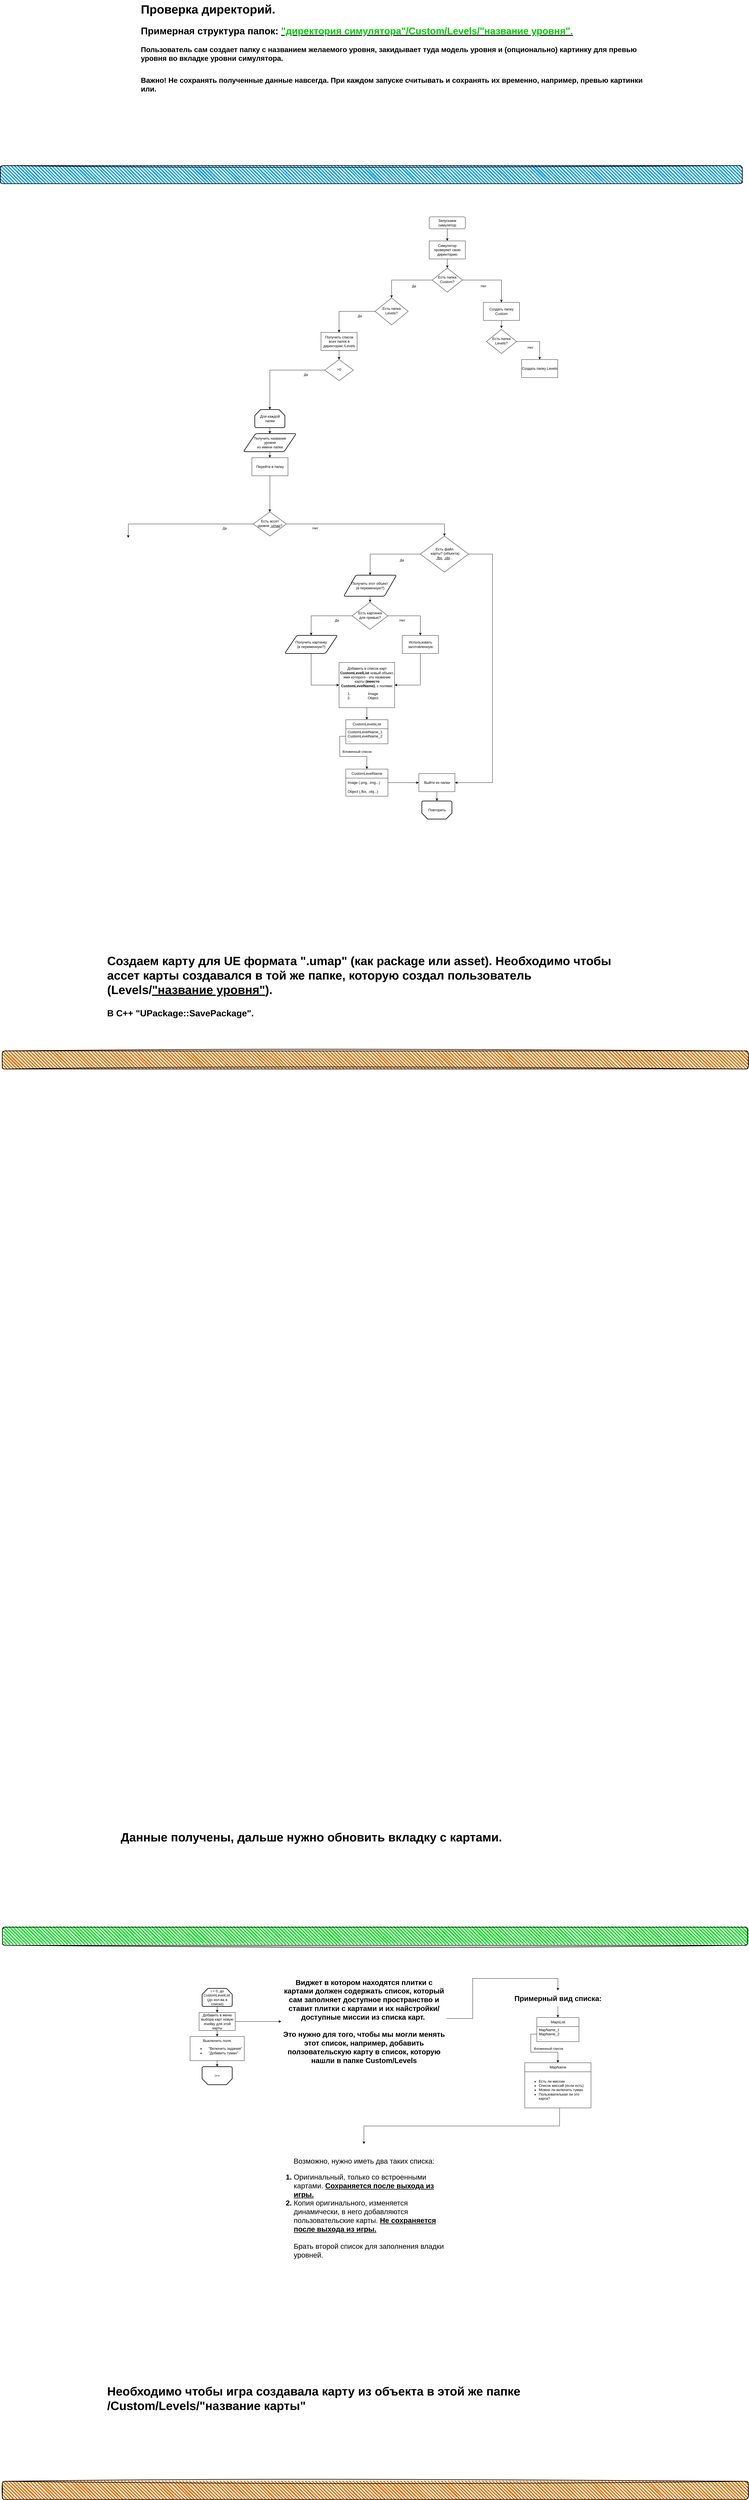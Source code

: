 <mxfile version="24.7.17">
  <diagram id="C5RBs43oDa-KdzZeNtuy" name="Page-1">
    <mxGraphModel dx="3733" dy="1143" grid="1" gridSize="10" guides="1" tooltips="1" connect="1" arrows="1" fold="1" page="1" pageScale="1" pageWidth="827" pageHeight="1169" math="0" shadow="0">
      <root>
        <mxCell id="WIyWlLk6GJQsqaUBKTNV-0" />
        <mxCell id="WIyWlLk6GJQsqaUBKTNV-1" parent="WIyWlLk6GJQsqaUBKTNV-0" />
        <mxCell id="UY7usDceXEYGodv1GObX-132" value="" style="rounded=1;whiteSpace=wrap;html=1;strokeWidth=2;fillWeight=4;hachureGap=8;hachureAngle=45;fillColor=#1ba1e2;sketch=1;" vertex="1" parent="WIyWlLk6GJQsqaUBKTNV-1">
          <mxGeometry x="-825" y="550" width="2465" height="60" as="geometry" />
        </mxCell>
        <mxCell id="UY7usDceXEYGodv1GObX-50" style="edgeStyle=orthogonalEdgeStyle;rounded=0;orthogonalLoop=1;jettySize=auto;html=1;entryX=0.5;entryY=0;entryDx=0;entryDy=0;" edge="1" parent="WIyWlLk6GJQsqaUBKTNV-1" source="UY7usDceXEYGodv1GObX-1" target="UY7usDceXEYGodv1GObX-72">
          <mxGeometry relative="1" as="geometry" />
        </mxCell>
        <mxCell id="UY7usDceXEYGodv1GObX-1" value="Запускаем симулятор" style="rounded=1;whiteSpace=wrap;html=1;fontSize=12;glass=0;strokeWidth=1;shadow=0;" vertex="1" parent="WIyWlLk6GJQsqaUBKTNV-1">
          <mxGeometry x="600" y="720" width="120" height="40" as="geometry" />
        </mxCell>
        <mxCell id="UY7usDceXEYGodv1GObX-53" style="edgeStyle=orthogonalEdgeStyle;rounded=0;orthogonalLoop=1;jettySize=auto;html=1;entryX=0.5;entryY=0;entryDx=0;entryDy=0;" edge="1" parent="WIyWlLk6GJQsqaUBKTNV-1" source="UY7usDceXEYGodv1GObX-4" target="UY7usDceXEYGodv1GObX-74">
          <mxGeometry relative="1" as="geometry" />
        </mxCell>
        <mxCell id="UY7usDceXEYGodv1GObX-62" value="Нет" style="edgeLabel;html=1;align=center;verticalAlign=middle;resizable=0;points=[];" vertex="1" connectable="0" parent="UY7usDceXEYGodv1GObX-53">
          <mxGeometry x="-0.846" y="-2" relative="1" as="geometry">
            <mxPoint x="54" y="18" as="offset" />
          </mxGeometry>
        </mxCell>
        <mxCell id="UY7usDceXEYGodv1GObX-54" style="edgeStyle=orthogonalEdgeStyle;rounded=0;orthogonalLoop=1;jettySize=auto;html=1;entryX=0.5;entryY=0;entryDx=0;entryDy=0;" edge="1" parent="WIyWlLk6GJQsqaUBKTNV-1" source="UY7usDceXEYGodv1GObX-4" target="UY7usDceXEYGodv1GObX-67">
          <mxGeometry relative="1" as="geometry">
            <mxPoint x="-80" y="950" as="targetPoint" />
          </mxGeometry>
        </mxCell>
        <mxCell id="UY7usDceXEYGodv1GObX-154" value="Да" style="edgeLabel;html=1;align=center;verticalAlign=middle;resizable=0;points=[];" vertex="1" connectable="0" parent="UY7usDceXEYGodv1GObX-54">
          <mxGeometry x="-0.286" y="1" relative="1" as="geometry">
            <mxPoint x="8" y="19" as="offset" />
          </mxGeometry>
        </mxCell>
        <mxCell id="UY7usDceXEYGodv1GObX-4" value="Есть папка Custom?" style="rhombus;whiteSpace=wrap;html=1;shadow=0;fontFamily=Helvetica;fontSize=12;align=center;strokeWidth=1;spacing=6;spacingTop=-4;" vertex="1" parent="WIyWlLk6GJQsqaUBKTNV-1">
          <mxGeometry x="610" y="890" width="100" height="80" as="geometry" />
        </mxCell>
        <mxCell id="UY7usDceXEYGodv1GObX-11" value="&lt;h1 style=&quot;margin-top: 0px;&quot;&gt;&lt;font style=&quot;&quot;&gt;&lt;span style=&quot;font-size: 40px;&quot;&gt;Проверка директорий.&lt;/span&gt;&lt;br&gt;&lt;br&gt;&lt;font style=&quot;font-size: 32px;&quot;&gt;Примерная структура папок: &lt;u&gt;&lt;font color=&quot;#00cc00&quot;&gt;&quot;директория симулятора&quot;/Custom/Levels/&quot;название уровня&quot;&lt;/font&gt;&lt;font color=&quot;#00cc00&quot;&gt;.&lt;br&gt;&lt;/font&gt;&lt;/u&gt;&lt;/font&gt;&lt;br&gt;Пользователь сам создает папку с названием желаемого уровня, закидывает туда модель уровня и (опционально) картинку для превью уровня во вкладке уровни симулятора.&lt;br&gt;&lt;br&gt;&lt;/font&gt;&lt;/h1&gt;&lt;div&gt;&lt;h1 style=&quot;margin-top: 0px;&quot;&gt;Важно! Не сохранять полученные данные навсегда. При каждом запуске считывать и сохранять их временно, например, превью картинки или.&lt;/h1&gt;&lt;/div&gt;&lt;p&gt;&lt;/p&gt;" style="text;html=1;whiteSpace=wrap;overflow=hidden;rounded=0;" vertex="1" parent="WIyWlLk6GJQsqaUBKTNV-1">
          <mxGeometry x="-360" width="1670" height="550" as="geometry" />
        </mxCell>
        <mxCell id="UY7usDceXEYGodv1GObX-56" style="edgeStyle=orthogonalEdgeStyle;rounded=0;orthogonalLoop=1;jettySize=auto;html=1;entryX=0.5;entryY=0;entryDx=0;entryDy=0;" edge="1" parent="WIyWlLk6GJQsqaUBKTNV-1" source="UY7usDceXEYGodv1GObX-23" target="UY7usDceXEYGodv1GObX-76">
          <mxGeometry relative="1" as="geometry">
            <mxPoint x="1040" y="1204" as="targetPoint" />
          </mxGeometry>
        </mxCell>
        <mxCell id="UY7usDceXEYGodv1GObX-63" value="Нет" style="edgeLabel;html=1;align=center;verticalAlign=middle;resizable=0;points=[];" vertex="1" connectable="0" parent="UY7usDceXEYGodv1GObX-56">
          <mxGeometry x="-0.339" y="-1" relative="1" as="geometry">
            <mxPoint y="19" as="offset" />
          </mxGeometry>
        </mxCell>
        <mxCell id="UY7usDceXEYGodv1GObX-23" value="Есть папка Levels?" style="rhombus;whiteSpace=wrap;html=1;shadow=0;fontFamily=Helvetica;fontSize=12;align=center;strokeWidth=1;spacing=6;spacingTop=-4;" vertex="1" parent="WIyWlLk6GJQsqaUBKTNV-1">
          <mxGeometry x="790" y="1094" width="100" height="80" as="geometry" />
        </mxCell>
        <mxCell id="UY7usDceXEYGodv1GObX-58" style="edgeStyle=orthogonalEdgeStyle;rounded=0;orthogonalLoop=1;jettySize=auto;html=1;entryX=0.5;entryY=0;entryDx=0;entryDy=0;" edge="1" parent="WIyWlLk6GJQsqaUBKTNV-1" source="UY7usDceXEYGodv1GObX-29" target="UY7usDceXEYGodv1GObX-127">
          <mxGeometry relative="1" as="geometry">
            <mxPoint x="406.5" y="1920" as="targetPoint" />
          </mxGeometry>
        </mxCell>
        <mxCell id="UY7usDceXEYGodv1GObX-64" value="Да" style="edgeLabel;html=1;align=center;verticalAlign=middle;resizable=0;points=[];" vertex="1" connectable="0" parent="UY7usDceXEYGodv1GObX-58">
          <mxGeometry x="-0.477" y="2" relative="1" as="geometry">
            <mxPoint y="18" as="offset" />
          </mxGeometry>
        </mxCell>
        <mxCell id="UY7usDceXEYGodv1GObX-184" style="edgeStyle=orthogonalEdgeStyle;rounded=0;orthogonalLoop=1;jettySize=auto;html=1;entryX=1;entryY=0.5;entryDx=0;entryDy=0;" edge="1" parent="WIyWlLk6GJQsqaUBKTNV-1" source="UY7usDceXEYGodv1GObX-29" target="UY7usDceXEYGodv1GObX-182">
          <mxGeometry relative="1" as="geometry">
            <Array as="points">
              <mxPoint x="810" y="1840" />
              <mxPoint x="810" y="2599" />
            </Array>
          </mxGeometry>
        </mxCell>
        <mxCell id="UY7usDceXEYGodv1GObX-29" value="Есть файл&lt;br&gt;&amp;nbsp;карты? (объекта)&lt;br&gt;&lt;u&gt;.fbx&lt;/u&gt;, &lt;u&gt;.obj&lt;/u&gt;..." style="rhombus;whiteSpace=wrap;html=1;shadow=0;fontFamily=Helvetica;fontSize=12;align=center;strokeWidth=1;spacing=6;spacingTop=-4;" vertex="1" parent="WIyWlLk6GJQsqaUBKTNV-1">
          <mxGeometry x="570.5" y="1780" width="160" height="120" as="geometry" />
        </mxCell>
        <mxCell id="UY7usDceXEYGodv1GObX-59" style="edgeStyle=orthogonalEdgeStyle;rounded=0;orthogonalLoop=1;jettySize=auto;html=1;entryX=0.5;entryY=0;entryDx=0;entryDy=0;" edge="1" parent="WIyWlLk6GJQsqaUBKTNV-1" source="UY7usDceXEYGodv1GObX-38" target="UY7usDceXEYGodv1GObX-137">
          <mxGeometry relative="1" as="geometry">
            <mxPoint x="570.5" y="2080" as="targetPoint" />
          </mxGeometry>
        </mxCell>
        <mxCell id="UY7usDceXEYGodv1GObX-65" value="Нет" style="edgeLabel;html=1;align=center;verticalAlign=middle;resizable=0;points=[];" vertex="1" connectable="0" parent="UY7usDceXEYGodv1GObX-59">
          <mxGeometry x="-0.47" y="-1" relative="1" as="geometry">
            <mxPoint x="1" y="14" as="offset" />
          </mxGeometry>
        </mxCell>
        <mxCell id="UY7usDceXEYGodv1GObX-60" style="edgeStyle=orthogonalEdgeStyle;rounded=0;orthogonalLoop=1;jettySize=auto;html=1;entryX=0.5;entryY=0;entryDx=0;entryDy=0;" edge="1" parent="WIyWlLk6GJQsqaUBKTNV-1" source="UY7usDceXEYGodv1GObX-38" target="UY7usDceXEYGodv1GObX-130">
          <mxGeometry relative="1" as="geometry">
            <mxPoint x="207.5" y="2100" as="targetPoint" />
          </mxGeometry>
        </mxCell>
        <mxCell id="UY7usDceXEYGodv1GObX-66" value="Да" style="edgeLabel;html=1;align=center;verticalAlign=middle;resizable=0;points=[];" vertex="1" connectable="0" parent="UY7usDceXEYGodv1GObX-60">
          <mxGeometry x="-0.495" relative="1" as="geometry">
            <mxPoint y="15" as="offset" />
          </mxGeometry>
        </mxCell>
        <mxCell id="UY7usDceXEYGodv1GObX-38" value="Есть картинка &lt;br&gt;для превью?" style="rhombus;whiteSpace=wrap;html=1;shadow=0;fontFamily=Helvetica;fontSize=12;align=center;strokeWidth=1;spacing=6;spacingTop=-4;" vertex="1" parent="WIyWlLk6GJQsqaUBKTNV-1">
          <mxGeometry x="343.84" y="2000" width="119" height="90" as="geometry" />
        </mxCell>
        <mxCell id="UY7usDceXEYGodv1GObX-68" style="edgeStyle=orthogonalEdgeStyle;rounded=0;orthogonalLoop=1;jettySize=auto;html=1;entryX=0.5;entryY=0;entryDx=0;entryDy=0;" edge="1" parent="WIyWlLk6GJQsqaUBKTNV-1" source="UY7usDceXEYGodv1GObX-67" target="UY7usDceXEYGodv1GObX-77">
          <mxGeometry relative="1" as="geometry">
            <mxPoint x="301.5" y="1114" as="targetPoint" />
          </mxGeometry>
        </mxCell>
        <mxCell id="UY7usDceXEYGodv1GObX-69" value="Да" style="edgeLabel;html=1;align=center;verticalAlign=middle;resizable=0;points=[];" vertex="1" connectable="0" parent="UY7usDceXEYGodv1GObX-68">
          <mxGeometry x="-0.463" relative="1" as="geometry">
            <mxPoint y="15" as="offset" />
          </mxGeometry>
        </mxCell>
        <mxCell id="UY7usDceXEYGodv1GObX-67" value="Есть папка Levels?" style="rhombus;whiteSpace=wrap;html=1;shadow=0;fontFamily=Helvetica;fontSize=12;align=center;strokeWidth=1;spacing=6;spacingTop=-4;" vertex="1" parent="WIyWlLk6GJQsqaUBKTNV-1">
          <mxGeometry x="420" y="989" width="110" height="90" as="geometry" />
        </mxCell>
        <mxCell id="UY7usDceXEYGodv1GObX-73" style="edgeStyle=orthogonalEdgeStyle;rounded=0;orthogonalLoop=1;jettySize=auto;html=1;entryX=0.5;entryY=0;entryDx=0;entryDy=0;" edge="1" parent="WIyWlLk6GJQsqaUBKTNV-1" source="UY7usDceXEYGodv1GObX-72" target="UY7usDceXEYGodv1GObX-4">
          <mxGeometry relative="1" as="geometry" />
        </mxCell>
        <mxCell id="UY7usDceXEYGodv1GObX-72" value="Симулятор проверяет свою директорию" style="rounded=0;whiteSpace=wrap;html=1;" vertex="1" parent="WIyWlLk6GJQsqaUBKTNV-1">
          <mxGeometry x="600" y="800" width="120" height="60" as="geometry" />
        </mxCell>
        <mxCell id="UY7usDceXEYGodv1GObX-75" style="edgeStyle=orthogonalEdgeStyle;rounded=0;orthogonalLoop=1;jettySize=auto;html=1;entryX=0.5;entryY=-0.05;entryDx=0;entryDy=0;entryPerimeter=0;" edge="1" parent="WIyWlLk6GJQsqaUBKTNV-1" source="UY7usDceXEYGodv1GObX-74" target="UY7usDceXEYGodv1GObX-23">
          <mxGeometry relative="1" as="geometry">
            <mxPoint x="959" y="1094" as="targetPoint" />
          </mxGeometry>
        </mxCell>
        <mxCell id="UY7usDceXEYGodv1GObX-74" value="Создать папку Custom" style="rounded=0;whiteSpace=wrap;html=1;" vertex="1" parent="WIyWlLk6GJQsqaUBKTNV-1">
          <mxGeometry x="780" y="1004" width="120" height="60" as="geometry" />
        </mxCell>
        <mxCell id="UY7usDceXEYGodv1GObX-76" value="Создать папку Levels" style="rounded=0;whiteSpace=wrap;html=1;" vertex="1" parent="WIyWlLk6GJQsqaUBKTNV-1">
          <mxGeometry x="907" y="1194" width="120" height="60" as="geometry" />
        </mxCell>
        <mxCell id="UY7usDceXEYGodv1GObX-80" style="edgeStyle=orthogonalEdgeStyle;rounded=0;orthogonalLoop=1;jettySize=auto;html=1;entryX=0.5;entryY=0;entryDx=0;entryDy=0;" edge="1" parent="WIyWlLk6GJQsqaUBKTNV-1" source="UY7usDceXEYGodv1GObX-77" target="UY7usDceXEYGodv1GObX-79">
          <mxGeometry relative="1" as="geometry" />
        </mxCell>
        <mxCell id="UY7usDceXEYGodv1GObX-77" value="Получить список всех папок в директории /Levels" style="rounded=0;whiteSpace=wrap;html=1;" vertex="1" parent="WIyWlLk6GJQsqaUBKTNV-1">
          <mxGeometry x="240.5" y="1104" width="120" height="60" as="geometry" />
        </mxCell>
        <mxCell id="UY7usDceXEYGodv1GObX-87" style="edgeStyle=orthogonalEdgeStyle;rounded=0;orthogonalLoop=1;jettySize=auto;html=1;entryX=0.5;entryY=0;entryDx=0;entryDy=0;entryPerimeter=0;" edge="1" parent="WIyWlLk6GJQsqaUBKTNV-1" source="UY7usDceXEYGodv1GObX-79" target="UY7usDceXEYGodv1GObX-92">
          <mxGeometry relative="1" as="geometry">
            <mxPoint x="70" y="1280" as="targetPoint" />
          </mxGeometry>
        </mxCell>
        <mxCell id="UY7usDceXEYGodv1GObX-88" value="Да" style="edgeLabel;html=1;align=center;verticalAlign=middle;resizable=0;points=[];" vertex="1" connectable="0" parent="UY7usDceXEYGodv1GObX-87">
          <mxGeometry x="-0.236" y="1" relative="1" as="geometry">
            <mxPoint x="57" y="14" as="offset" />
          </mxGeometry>
        </mxCell>
        <mxCell id="UY7usDceXEYGodv1GObX-79" value="&amp;gt;0" style="rhombus;whiteSpace=wrap;html=1;shadow=0;fontFamily=Helvetica;fontSize=12;align=center;strokeWidth=1;spacing=6;spacingTop=-4;" vertex="1" parent="WIyWlLk6GJQsqaUBKTNV-1">
          <mxGeometry x="253" y="1194" width="95" height="70" as="geometry" />
        </mxCell>
        <mxCell id="UY7usDceXEYGodv1GObX-97" style="edgeStyle=orthogonalEdgeStyle;rounded=0;orthogonalLoop=1;jettySize=auto;html=1;entryX=0.5;entryY=0;entryDx=0;entryDy=0;" edge="1" parent="WIyWlLk6GJQsqaUBKTNV-1" source="UY7usDceXEYGodv1GObX-92" target="UY7usDceXEYGodv1GObX-122">
          <mxGeometry relative="1" as="geometry">
            <mxPoint x="70.5" y="1440" as="targetPoint" />
          </mxGeometry>
        </mxCell>
        <mxCell id="UY7usDceXEYGodv1GObX-92" value="Для каждой папки" style="strokeWidth=2;html=1;shape=mxgraph.flowchart.loop_limit;whiteSpace=wrap;" vertex="1" parent="WIyWlLk6GJQsqaUBKTNV-1">
          <mxGeometry x="20.5" y="1360" width="100" height="60" as="geometry" />
        </mxCell>
        <mxCell id="UY7usDceXEYGodv1GObX-93" value="Повторить" style="strokeWidth=2;html=1;shape=mxgraph.flowchart.loop_limit;whiteSpace=wrap;flipV=1;" vertex="1" parent="WIyWlLk6GJQsqaUBKTNV-1">
          <mxGeometry x="575.5" y="2660" width="100" height="60" as="geometry" />
        </mxCell>
        <mxCell id="UY7usDceXEYGodv1GObX-107" value="CustomLevelName" style="swimlane;fontStyle=0;childLayout=stackLayout;horizontal=1;startSize=30;horizontalStack=0;resizeParent=1;resizeParentMax=0;resizeLast=0;collapsible=1;marginBottom=0;whiteSpace=wrap;html=1;" vertex="1" parent="WIyWlLk6GJQsqaUBKTNV-1">
          <mxGeometry x="322.84" y="2554" width="140" height="90" as="geometry" />
        </mxCell>
        <mxCell id="UY7usDceXEYGodv1GObX-109" value="Image (.png, .img...)" style="text;strokeColor=none;fillColor=none;align=left;verticalAlign=middle;spacingLeft=4;spacingRight=4;overflow=hidden;points=[[0,0.5],[1,0.5]];portConstraint=eastwest;rotatable=0;whiteSpace=wrap;html=1;" vertex="1" parent="UY7usDceXEYGodv1GObX-107">
          <mxGeometry y="30" width="140" height="30" as="geometry" />
        </mxCell>
        <mxCell id="UY7usDceXEYGodv1GObX-110" value="Object (.fbx, .obj...)" style="text;strokeColor=none;fillColor=none;align=left;verticalAlign=middle;spacingLeft=4;spacingRight=4;overflow=hidden;points=[[0,0.5],[1,0.5]];portConstraint=eastwest;rotatable=0;whiteSpace=wrap;html=1;" vertex="1" parent="UY7usDceXEYGodv1GObX-107">
          <mxGeometry y="60" width="140" height="30" as="geometry" />
        </mxCell>
        <mxCell id="UY7usDceXEYGodv1GObX-111" value="CustomLevelsList" style="swimlane;fontStyle=0;childLayout=stackLayout;horizontal=1;startSize=30;horizontalStack=0;resizeParent=1;resizeParentMax=0;resizeLast=0;collapsible=1;marginBottom=0;whiteSpace=wrap;html=1;" vertex="1" parent="WIyWlLk6GJQsqaUBKTNV-1">
          <mxGeometry x="322.84" y="2390" width="140" height="80" as="geometry" />
        </mxCell>
        <mxCell id="UY7usDceXEYGodv1GObX-112" value="CustomLevelName_1&lt;div&gt;CustomLevelName_2&lt;br&gt;...&lt;/div&gt;" style="text;strokeColor=none;fillColor=none;align=left;verticalAlign=middle;spacingLeft=4;spacingRight=4;overflow=hidden;points=[[0,0.5],[1,0.5]];portConstraint=eastwest;rotatable=0;whiteSpace=wrap;html=1;" vertex="1" parent="UY7usDceXEYGodv1GObX-111">
          <mxGeometry y="30" width="140" height="50" as="geometry" />
        </mxCell>
        <mxCell id="UY7usDceXEYGodv1GObX-115" style="edgeStyle=orthogonalEdgeStyle;rounded=0;orthogonalLoop=1;jettySize=auto;html=1;exitX=0;exitY=0.5;exitDx=0;exitDy=0;entryX=0.5;entryY=0;entryDx=0;entryDy=0;" edge="1" parent="WIyWlLk6GJQsqaUBKTNV-1" source="UY7usDceXEYGodv1GObX-112" target="UY7usDceXEYGodv1GObX-107">
          <mxGeometry relative="1" as="geometry" />
        </mxCell>
        <mxCell id="UY7usDceXEYGodv1GObX-176" value="Вложенный список" style="edgeLabel;html=1;align=center;verticalAlign=middle;resizable=0;points=[];" vertex="1" connectable="0" parent="UY7usDceXEYGodv1GObX-115">
          <mxGeometry x="0.184" y="1" relative="1" as="geometry">
            <mxPoint x="14" y="-15" as="offset" />
          </mxGeometry>
        </mxCell>
        <mxCell id="UY7usDceXEYGodv1GObX-186" style="edgeStyle=orthogonalEdgeStyle;rounded=0;orthogonalLoop=1;jettySize=auto;html=1;entryX=0.5;entryY=0;entryDx=0;entryDy=0;" edge="1" parent="WIyWlLk6GJQsqaUBKTNV-1" source="UY7usDceXEYGodv1GObX-119" target="UY7usDceXEYGodv1GObX-185">
          <mxGeometry relative="1" as="geometry" />
        </mxCell>
        <mxCell id="UY7usDceXEYGodv1GObX-119" value="Перейти в папку" style="rounded=0;whiteSpace=wrap;html=1;" vertex="1" parent="WIyWlLk6GJQsqaUBKTNV-1">
          <mxGeometry x="10.83" y="1520" width="120" height="60" as="geometry" />
        </mxCell>
        <mxCell id="UY7usDceXEYGodv1GObX-124" style="edgeStyle=orthogonalEdgeStyle;rounded=0;orthogonalLoop=1;jettySize=auto;html=1;entryX=0.5;entryY=0;entryDx=0;entryDy=0;" edge="1" parent="WIyWlLk6GJQsqaUBKTNV-1" source="UY7usDceXEYGodv1GObX-122" target="UY7usDceXEYGodv1GObX-119">
          <mxGeometry relative="1" as="geometry">
            <mxPoint x="70.5" y="1500" as="targetPoint" />
            <Array as="points" />
          </mxGeometry>
        </mxCell>
        <mxCell id="UY7usDceXEYGodv1GObX-122" value="Получить название &lt;br&gt;уровня&lt;br&gt;из имени папки" style="shape=parallelogram;html=1;strokeWidth=2;perimeter=parallelogramPerimeter;whiteSpace=wrap;rounded=1;arcSize=12;size=0.23;" vertex="1" parent="WIyWlLk6GJQsqaUBKTNV-1">
          <mxGeometry x="-17.25" y="1440" width="175.5" height="60" as="geometry" />
        </mxCell>
        <mxCell id="UY7usDceXEYGodv1GObX-128" style="edgeStyle=orthogonalEdgeStyle;rounded=0;orthogonalLoop=1;jettySize=auto;html=1;exitX=0.5;exitY=1;exitDx=0;exitDy=0;entryX=0.5;entryY=0;entryDx=0;entryDy=0;" edge="1" parent="WIyWlLk6GJQsqaUBKTNV-1" source="UY7usDceXEYGodv1GObX-127" target="UY7usDceXEYGodv1GObX-38">
          <mxGeometry relative="1" as="geometry" />
        </mxCell>
        <mxCell id="UY7usDceXEYGodv1GObX-127" value="Получить этот объект&amp;nbsp;&lt;br&gt;(в переменную?)" style="shape=parallelogram;html=1;strokeWidth=2;perimeter=parallelogramPerimeter;whiteSpace=wrap;rounded=1;arcSize=12;size=0.23;" vertex="1" parent="WIyWlLk6GJQsqaUBKTNV-1">
          <mxGeometry x="316" y="1910" width="175.5" height="70" as="geometry" />
        </mxCell>
        <mxCell id="UY7usDceXEYGodv1GObX-143" style="edgeStyle=orthogonalEdgeStyle;rounded=0;orthogonalLoop=1;jettySize=auto;html=1;entryX=0.5;entryY=0;entryDx=0;entryDy=0;" edge="1" parent="WIyWlLk6GJQsqaUBKTNV-1" source="UY7usDceXEYGodv1GObX-129" target="UY7usDceXEYGodv1GObX-111">
          <mxGeometry relative="1" as="geometry" />
        </mxCell>
        <mxCell id="UY7usDceXEYGodv1GObX-129" value="Добавить в список карт &lt;b&gt;CustomLevelList&lt;/b&gt; новый объект, имя которого - это название карты &lt;b&gt;(вместо CustomLevelName)&lt;/b&gt;, с полями:&lt;ol&gt;&lt;li&gt;Image&lt;/li&gt;&lt;li&gt;Object&lt;/li&gt;&lt;/ol&gt;" style="rounded=0;whiteSpace=wrap;html=1;" vertex="1" parent="WIyWlLk6GJQsqaUBKTNV-1">
          <mxGeometry x="300.5" y="2200" width="184.5" height="150" as="geometry" />
        </mxCell>
        <mxCell id="UY7usDceXEYGodv1GObX-130" value="Получить картинку&lt;br&gt;(в переменную?)" style="shape=parallelogram;html=1;strokeWidth=2;perimeter=parallelogramPerimeter;whiteSpace=wrap;rounded=1;arcSize=12;size=0.23;" vertex="1" parent="WIyWlLk6GJQsqaUBKTNV-1">
          <mxGeometry x="120" y="2110" width="175.5" height="60" as="geometry" />
        </mxCell>
        <mxCell id="UY7usDceXEYGodv1GObX-131" style="edgeStyle=orthogonalEdgeStyle;rounded=0;orthogonalLoop=1;jettySize=auto;html=1;entryX=0;entryY=0.5;entryDx=0;entryDy=0;exitX=0.5;exitY=1;exitDx=0;exitDy=0;" edge="1" parent="WIyWlLk6GJQsqaUBKTNV-1" source="UY7usDceXEYGodv1GObX-130" target="UY7usDceXEYGodv1GObX-129">
          <mxGeometry relative="1" as="geometry">
            <mxPoint x="390.5" y="2220" as="targetPoint" />
          </mxGeometry>
        </mxCell>
        <mxCell id="UY7usDceXEYGodv1GObX-135" value="" style="rounded=1;whiteSpace=wrap;html=1;strokeWidth=2;fillWeight=4;hachureGap=8;hachureAngle=45;fillColor=#E27609;sketch=1;" vertex="1" parent="WIyWlLk6GJQsqaUBKTNV-1">
          <mxGeometry x="-818.5" y="8240" width="2479" height="60" as="geometry" />
        </mxCell>
        <mxCell id="UY7usDceXEYGodv1GObX-138" style="edgeStyle=orthogonalEdgeStyle;rounded=0;orthogonalLoop=1;jettySize=auto;html=1;entryX=1;entryY=0.5;entryDx=0;entryDy=0;exitX=0.5;exitY=1;exitDx=0;exitDy=0;" edge="1" parent="WIyWlLk6GJQsqaUBKTNV-1" source="UY7usDceXEYGodv1GObX-137" target="UY7usDceXEYGodv1GObX-129">
          <mxGeometry relative="1" as="geometry" />
        </mxCell>
        <mxCell id="UY7usDceXEYGodv1GObX-137" value="Использовать заготовленную" style="rounded=0;whiteSpace=wrap;html=1;" vertex="1" parent="WIyWlLk6GJQsqaUBKTNV-1">
          <mxGeometry x="510.5" y="2110" width="120" height="60" as="geometry" />
        </mxCell>
        <mxCell id="UY7usDceXEYGodv1GObX-145" style="edgeStyle=orthogonalEdgeStyle;rounded=0;orthogonalLoop=1;jettySize=auto;html=1;entryX=0;entryY=0.5;entryDx=0;entryDy=0;" edge="1" parent="WIyWlLk6GJQsqaUBKTNV-1" source="UY7usDceXEYGodv1GObX-107" target="UY7usDceXEYGodv1GObX-182">
          <mxGeometry relative="1" as="geometry" />
        </mxCell>
        <mxCell id="UY7usDceXEYGodv1GObX-149" style="edgeStyle=orthogonalEdgeStyle;rounded=0;orthogonalLoop=1;jettySize=auto;html=1;entryX=0.5;entryY=0;entryDx=0;entryDy=0;" edge="1" parent="WIyWlLk6GJQsqaUBKTNV-1" source="UY7usDceXEYGodv1GObX-146" target="UY7usDceXEYGodv1GObX-148">
          <mxGeometry relative="1" as="geometry" />
        </mxCell>
        <mxCell id="UY7usDceXEYGodv1GObX-146" value="i = 0, до CustomLevelList&amp;nbsp;&lt;br&gt;(до кол-ва в списке)" style="strokeWidth=2;html=1;shape=mxgraph.flowchart.loop_limit;whiteSpace=wrap;" vertex="1" parent="WIyWlLk6GJQsqaUBKTNV-1">
          <mxGeometry x="-154.5" y="6603" width="100" height="60" as="geometry" />
        </mxCell>
        <mxCell id="UY7usDceXEYGodv1GObX-147" value="i++" style="strokeWidth=2;html=1;shape=mxgraph.flowchart.loop_limit;whiteSpace=wrap;flipV=1;" vertex="1" parent="WIyWlLk6GJQsqaUBKTNV-1">
          <mxGeometry x="-154.5" y="6863" width="100" height="60" as="geometry" />
        </mxCell>
        <mxCell id="UY7usDceXEYGodv1GObX-151" style="edgeStyle=orthogonalEdgeStyle;rounded=0;orthogonalLoop=1;jettySize=auto;html=1;entryX=0.5;entryY=0;entryDx=0;entryDy=0;" edge="1" parent="WIyWlLk6GJQsqaUBKTNV-1" source="UY7usDceXEYGodv1GObX-148" target="UY7usDceXEYGodv1GObX-150">
          <mxGeometry relative="1" as="geometry" />
        </mxCell>
        <mxCell id="UY7usDceXEYGodv1GObX-158" style="edgeStyle=orthogonalEdgeStyle;rounded=0;orthogonalLoop=1;jettySize=auto;html=1;entryX=0;entryY=0.5;entryDx=0;entryDy=0;" edge="1" parent="WIyWlLk6GJQsqaUBKTNV-1" source="UY7usDceXEYGodv1GObX-148" target="UY7usDceXEYGodv1GObX-157">
          <mxGeometry relative="1" as="geometry" />
        </mxCell>
        <mxCell id="UY7usDceXEYGodv1GObX-148" value="Добавить в меню выбора карт новую ячейку для этой карты" style="rounded=0;whiteSpace=wrap;html=1;" vertex="1" parent="WIyWlLk6GJQsqaUBKTNV-1">
          <mxGeometry x="-164.5" y="6683" width="120" height="60" as="geometry" />
        </mxCell>
        <mxCell id="UY7usDceXEYGodv1GObX-150" value="Выключить поля:&lt;br&gt;&lt;ul&gt;&lt;li&gt;&amp;nbsp; &amp;nbsp; &quot;Включить задания&quot;&lt;/li&gt;&lt;li&gt;&quot;Добавить туман&quot;&lt;/li&gt;&lt;/ul&gt;" style="rounded=0;whiteSpace=wrap;html=1;" vertex="1" parent="WIyWlLk6GJQsqaUBKTNV-1">
          <mxGeometry x="-194.5" y="6763" width="180" height="80" as="geometry" />
        </mxCell>
        <mxCell id="UY7usDceXEYGodv1GObX-152" style="edgeStyle=orthogonalEdgeStyle;rounded=0;orthogonalLoop=1;jettySize=auto;html=1;entryX=0.5;entryY=1;entryDx=0;entryDy=0;entryPerimeter=0;" edge="1" parent="WIyWlLk6GJQsqaUBKTNV-1" source="UY7usDceXEYGodv1GObX-150" target="UY7usDceXEYGodv1GObX-147">
          <mxGeometry relative="1" as="geometry" />
        </mxCell>
        <mxCell id="UY7usDceXEYGodv1GObX-155" value="" style="rounded=1;whiteSpace=wrap;html=1;strokeWidth=2;fillWeight=4;hachureGap=8;hachureAngle=45;fillColor=#09E226;sketch=1;" vertex="1" parent="WIyWlLk6GJQsqaUBKTNV-1">
          <mxGeometry x="-817.5" y="6400" width="2475" height="60" as="geometry" />
        </mxCell>
        <mxCell id="UY7usDceXEYGodv1GObX-156" value="&lt;h1 style=&quot;margin-top: 0px;&quot;&gt;&lt;font style=&quot;font-size: 40px;&quot;&gt;Данные получены, дальше нужно обновить вкладку с картами.&lt;/font&gt;&lt;/h1&gt;&lt;p&gt;&lt;/p&gt;" style="text;html=1;whiteSpace=wrap;overflow=hidden;rounded=0;" vertex="1" parent="WIyWlLk6GJQsqaUBKTNV-1">
          <mxGeometry x="-427.5" y="6070" width="1680" height="320" as="geometry" />
        </mxCell>
        <mxCell id="UY7usDceXEYGodv1GObX-159" style="edgeStyle=orthogonalEdgeStyle;rounded=0;orthogonalLoop=1;jettySize=auto;html=1;entryX=0.5;entryY=0;entryDx=0;entryDy=0;" edge="1" parent="WIyWlLk6GJQsqaUBKTNV-1" target="UY7usDceXEYGodv1GObX-161">
          <mxGeometry relative="1" as="geometry">
            <mxPoint x="1027.5" y="6579.95" as="targetPoint" />
            <mxPoint x="657.5" y="6702.95" as="sourcePoint" />
            <Array as="points">
              <mxPoint x="744.5" y="6703" />
              <mxPoint x="744.5" y="6570" />
              <mxPoint x="1027.5" y="6570" />
            </Array>
          </mxGeometry>
        </mxCell>
        <mxCell id="UY7usDceXEYGodv1GObX-157" value="Виджет в котором находятся плитки с картами должен содержать список, который сам заполняет доступное пространство и ставит плитки с картами и их найстройки/доступные миссии из списка карт.&amp;nbsp;&lt;br&gt;&lt;br&gt;Это нужно для того, чтобы мы могли менять этот список, например, добавить ползовательскую карту в список, которую нашли в папке Custom/Levels" style="text;strokeColor=none;fillColor=none;html=1;fontSize=24;fontStyle=1;verticalAlign=middle;align=center;whiteSpace=wrap;" vertex="1" parent="WIyWlLk6GJQsqaUBKTNV-1">
          <mxGeometry x="108.5" y="6550" width="549" height="326" as="geometry" />
        </mxCell>
        <mxCell id="UY7usDceXEYGodv1GObX-165" style="edgeStyle=orthogonalEdgeStyle;rounded=0;orthogonalLoop=1;jettySize=auto;html=1;exitX=0.5;exitY=1;exitDx=0;exitDy=0;entryX=0.5;entryY=0;entryDx=0;entryDy=0;" edge="1" parent="WIyWlLk6GJQsqaUBKTNV-1" source="UY7usDceXEYGodv1GObX-161" target="UY7usDceXEYGodv1GObX-163">
          <mxGeometry relative="1" as="geometry" />
        </mxCell>
        <mxCell id="UY7usDceXEYGodv1GObX-161" value="Примерный вид списка:" style="text;strokeColor=none;fillColor=none;html=1;fontSize=24;fontStyle=1;verticalAlign=middle;align=center;whiteSpace=wrap;" vertex="1" parent="WIyWlLk6GJQsqaUBKTNV-1">
          <mxGeometry x="832.5" y="6610" width="390" height="53" as="geometry" />
        </mxCell>
        <mxCell id="UY7usDceXEYGodv1GObX-162" style="edgeStyle=orthogonalEdgeStyle;rounded=0;orthogonalLoop=1;jettySize=auto;html=1;exitX=0.5;exitY=1;exitDx=0;exitDy=0;" edge="1" parent="WIyWlLk6GJQsqaUBKTNV-1" source="UY7usDceXEYGodv1GObX-161" target="UY7usDceXEYGodv1GObX-161">
          <mxGeometry relative="1" as="geometry" />
        </mxCell>
        <mxCell id="UY7usDceXEYGodv1GObX-163" value="MapsList" style="swimlane;fontStyle=0;childLayout=stackLayout;horizontal=1;startSize=30;horizontalStack=0;resizeParent=1;resizeParentMax=0;resizeLast=0;collapsible=1;marginBottom=0;whiteSpace=wrap;html=1;" vertex="1" parent="WIyWlLk6GJQsqaUBKTNV-1">
          <mxGeometry x="957.5" y="6700" width="140" height="80" as="geometry" />
        </mxCell>
        <mxCell id="UY7usDceXEYGodv1GObX-164" value="MapName_1&lt;div&gt;MapName_2&lt;br&gt;...&lt;/div&gt;" style="text;strokeColor=none;fillColor=none;align=left;verticalAlign=middle;spacingLeft=4;spacingRight=4;overflow=hidden;points=[[0,0.5],[1,0.5]];portConstraint=eastwest;rotatable=0;whiteSpace=wrap;html=1;" vertex="1" parent="UY7usDceXEYGodv1GObX-163">
          <mxGeometry y="30" width="140" height="50" as="geometry" />
        </mxCell>
        <mxCell id="UY7usDceXEYGodv1GObX-172" style="edgeStyle=orthogonalEdgeStyle;rounded=0;orthogonalLoop=1;jettySize=auto;html=1;exitX=0.526;exitY=1.006;exitDx=0;exitDy=0;exitPerimeter=0;entryX=0.5;entryY=0;entryDx=0;entryDy=0;" edge="1" parent="WIyWlLk6GJQsqaUBKTNV-1" source="UY7usDceXEYGodv1GObX-170" target="UY7usDceXEYGodv1GObX-173">
          <mxGeometry relative="1" as="geometry">
            <mxPoint x="385.5" y="7270" as="targetPoint" />
            <mxPoint x="1015.5" y="7180" as="sourcePoint" />
          </mxGeometry>
        </mxCell>
        <mxCell id="UY7usDceXEYGodv1GObX-169" value="MapName" style="swimlane;fontStyle=0;childLayout=stackLayout;horizontal=1;startSize=30;horizontalStack=0;resizeParent=1;resizeParentMax=0;resizeLast=0;collapsible=1;marginBottom=0;whiteSpace=wrap;html=1;" vertex="1" parent="WIyWlLk6GJQsqaUBKTNV-1">
          <mxGeometry x="917.5" y="6850" width="220" height="150" as="geometry">
            <mxRectangle x="912" y="3330" width="100" height="30" as="alternateBounds" />
          </mxGeometry>
        </mxCell>
        <mxCell id="UY7usDceXEYGodv1GObX-170" value="&lt;ul&gt;&lt;li&gt;Есть ли миссии&lt;/li&gt;&lt;li&gt;Список миссий (если есть)&lt;/li&gt;&lt;li&gt;Можно ли включить туман&lt;/li&gt;&lt;li&gt;Пользователькая ли это карта?&lt;/li&gt;&lt;/ul&gt;" style="text;strokeColor=none;fillColor=none;align=left;verticalAlign=middle;spacingLeft=4;spacingRight=4;overflow=hidden;points=[[0,0.5],[1,0.5]];portConstraint=eastwest;rotatable=0;whiteSpace=wrap;html=1;" vertex="1" parent="UY7usDceXEYGodv1GObX-169">
          <mxGeometry y="30" width="220" height="120" as="geometry" />
        </mxCell>
        <mxCell id="UY7usDceXEYGodv1GObX-171" style="edgeStyle=orthogonalEdgeStyle;rounded=0;orthogonalLoop=1;jettySize=auto;html=1;entryX=0.5;entryY=0;entryDx=0;entryDy=0;exitX=0;exitY=0.5;exitDx=0;exitDy=0;" edge="1" parent="WIyWlLk6GJQsqaUBKTNV-1" source="UY7usDceXEYGodv1GObX-164" target="UY7usDceXEYGodv1GObX-169">
          <mxGeometry relative="1" as="geometry" />
        </mxCell>
        <mxCell id="UY7usDceXEYGodv1GObX-174" value="Вложенный список" style="edgeLabel;html=1;align=center;verticalAlign=middle;resizable=0;points=[];" vertex="1" connectable="0" parent="UY7usDceXEYGodv1GObX-171">
          <mxGeometry x="0.223" y="-1" relative="1" as="geometry">
            <mxPoint x="13" y="-13" as="offset" />
          </mxGeometry>
        </mxCell>
        <mxCell id="UY7usDceXEYGodv1GObX-173" value="&lt;span style=&quot;font-weight: normal;&quot;&gt;Возможно, нужно иметь два таких списка:&lt;/span&gt;&lt;div&gt;&lt;ol&gt;&lt;li style=&quot;text-align: left;&quot;&gt;&lt;span style=&quot;font-weight: normal;&quot;&gt;Оригинальный, только со встроенными картами.&amp;nbsp;&lt;/span&gt;&lt;u&gt;Сохраняется после выхода из игры.&lt;/u&gt;&lt;/li&gt;&lt;li style=&quot;text-align: left;&quot;&gt;&lt;span style=&quot;font-weight: normal;&quot;&gt;Копия оригинального, изменяется динамически, в него добавляются пользовательские карты.&lt;/span&gt;&amp;nbsp;&lt;u&gt;Не сохраняется после выхода из игры.&lt;/u&gt;&lt;br&gt;&lt;br&gt;&lt;span style=&quot;font-weight: 400;&quot;&gt;Брать второй список для заполнения владки уровней.&lt;/span&gt;&lt;/li&gt;&lt;/ol&gt;&lt;/div&gt;" style="text;strokeColor=none;fillColor=none;html=1;fontSize=24;fontStyle=1;verticalAlign=middle;align=center;whiteSpace=wrap;" vertex="1" parent="WIyWlLk6GJQsqaUBKTNV-1">
          <mxGeometry x="108.5" y="7120" width="549" height="450" as="geometry" />
        </mxCell>
        <mxCell id="UY7usDceXEYGodv1GObX-178" value="&lt;span style=&quot;font-size: 40px;&quot;&gt;&lt;b&gt;Необходимо чтобы игра создавала карту из объекта в этой же папке /Custom/Levels/&quot;название карты&quot;&lt;/b&gt;&lt;/span&gt;" style="text;html=1;whiteSpace=wrap;overflow=hidden;rounded=0;" vertex="1" parent="WIyWlLk6GJQsqaUBKTNV-1">
          <mxGeometry x="-472.5" y="7910" width="1680" height="320" as="geometry" />
        </mxCell>
        <mxCell id="UY7usDceXEYGodv1GObX-179" value="" style="rounded=1;whiteSpace=wrap;html=1;strokeWidth=2;fillWeight=4;hachureGap=8;hachureAngle=45;fillColor=#E27609;sketch=1;" vertex="1" parent="WIyWlLk6GJQsqaUBKTNV-1">
          <mxGeometry x="-818.5" y="3490" width="2479" height="60" as="geometry" />
        </mxCell>
        <mxCell id="UY7usDceXEYGodv1GObX-180" value="&lt;b style=&quot;font-size: 30px;&quot;&gt;&lt;span style=&quot;font-size: 40px;&quot;&gt;Создаем карту для UE формата &quot;.umap&quot; (как package или asset). Необходимо чтобы ассет карты создавался в той же папке, которую создал пользователь (Levels/&lt;u&gt;&quot;название уровня&quot;&lt;/u&gt;).&lt;/span&gt;&lt;br&gt;&lt;font style=&quot;font-size: 30px;&quot;&gt;&lt;br&gt;В C++ &quot;&lt;/font&gt;&lt;/b&gt;&lt;font style=&quot;font-size: 30px;&quot;&gt;&lt;b style=&quot;&quot;&gt;UPackage::SavePackage&quot;.&lt;/b&gt;&lt;/font&gt;" style="text;html=1;whiteSpace=wrap;overflow=hidden;rounded=0;" vertex="1" parent="WIyWlLk6GJQsqaUBKTNV-1">
          <mxGeometry x="-472.5" y="3160" width="1680" height="320" as="geometry" />
        </mxCell>
        <mxCell id="UY7usDceXEYGodv1GObX-182" value="Выйти из папки" style="rounded=0;whiteSpace=wrap;html=1;" vertex="1" parent="WIyWlLk6GJQsqaUBKTNV-1">
          <mxGeometry x="565.5" y="2569" width="120" height="60" as="geometry" />
        </mxCell>
        <mxCell id="UY7usDceXEYGodv1GObX-183" style="edgeStyle=orthogonalEdgeStyle;rounded=0;orthogonalLoop=1;jettySize=auto;html=1;entryX=0.5;entryY=1;entryDx=0;entryDy=0;entryPerimeter=0;" edge="1" parent="WIyWlLk6GJQsqaUBKTNV-1" source="UY7usDceXEYGodv1GObX-182" target="UY7usDceXEYGodv1GObX-93">
          <mxGeometry relative="1" as="geometry" />
        </mxCell>
        <mxCell id="UY7usDceXEYGodv1GObX-187" style="edgeStyle=orthogonalEdgeStyle;rounded=0;orthogonalLoop=1;jettySize=auto;html=1;entryX=0.5;entryY=0;entryDx=0;entryDy=0;" edge="1" parent="WIyWlLk6GJQsqaUBKTNV-1" source="UY7usDceXEYGodv1GObX-185" target="UY7usDceXEYGodv1GObX-29">
          <mxGeometry relative="1" as="geometry" />
        </mxCell>
        <mxCell id="UY7usDceXEYGodv1GObX-188" value="Нет" style="edgeLabel;html=1;align=center;verticalAlign=middle;resizable=0;points=[];" vertex="1" connectable="0" parent="UY7usDceXEYGodv1GObX-187">
          <mxGeometry x="-0.586" y="-2" relative="1" as="geometry">
            <mxPoint x="-22" y="12" as="offset" />
          </mxGeometry>
        </mxCell>
        <mxCell id="UY7usDceXEYGodv1GObX-189" style="edgeStyle=orthogonalEdgeStyle;rounded=0;orthogonalLoop=1;jettySize=auto;html=1;" edge="1" parent="WIyWlLk6GJQsqaUBKTNV-1" source="UY7usDceXEYGodv1GObX-185">
          <mxGeometry relative="1" as="geometry">
            <mxPoint x="-400" y="1786" as="targetPoint" />
          </mxGeometry>
        </mxCell>
        <mxCell id="UY7usDceXEYGodv1GObX-190" value="Да" style="edgeLabel;html=1;align=center;verticalAlign=middle;resizable=0;points=[];" vertex="1" connectable="0" parent="UY7usDceXEYGodv1GObX-189">
          <mxGeometry x="-0.071" y="3" relative="1" as="geometry">
            <mxPoint x="118" y="11" as="offset" />
          </mxGeometry>
        </mxCell>
        <mxCell id="UY7usDceXEYGodv1GObX-185" value="Есть ассет уровня &lt;u&gt;.umap&lt;/u&gt;?" style="rhombus;whiteSpace=wrap;html=1;shadow=0;fontFamily=Helvetica;fontSize=12;align=center;strokeWidth=1;spacing=6;spacingTop=-4;" vertex="1" parent="WIyWlLk6GJQsqaUBKTNV-1">
          <mxGeometry x="15.5" y="1700" width="110" height="80" as="geometry" />
        </mxCell>
      </root>
    </mxGraphModel>
  </diagram>
</mxfile>
